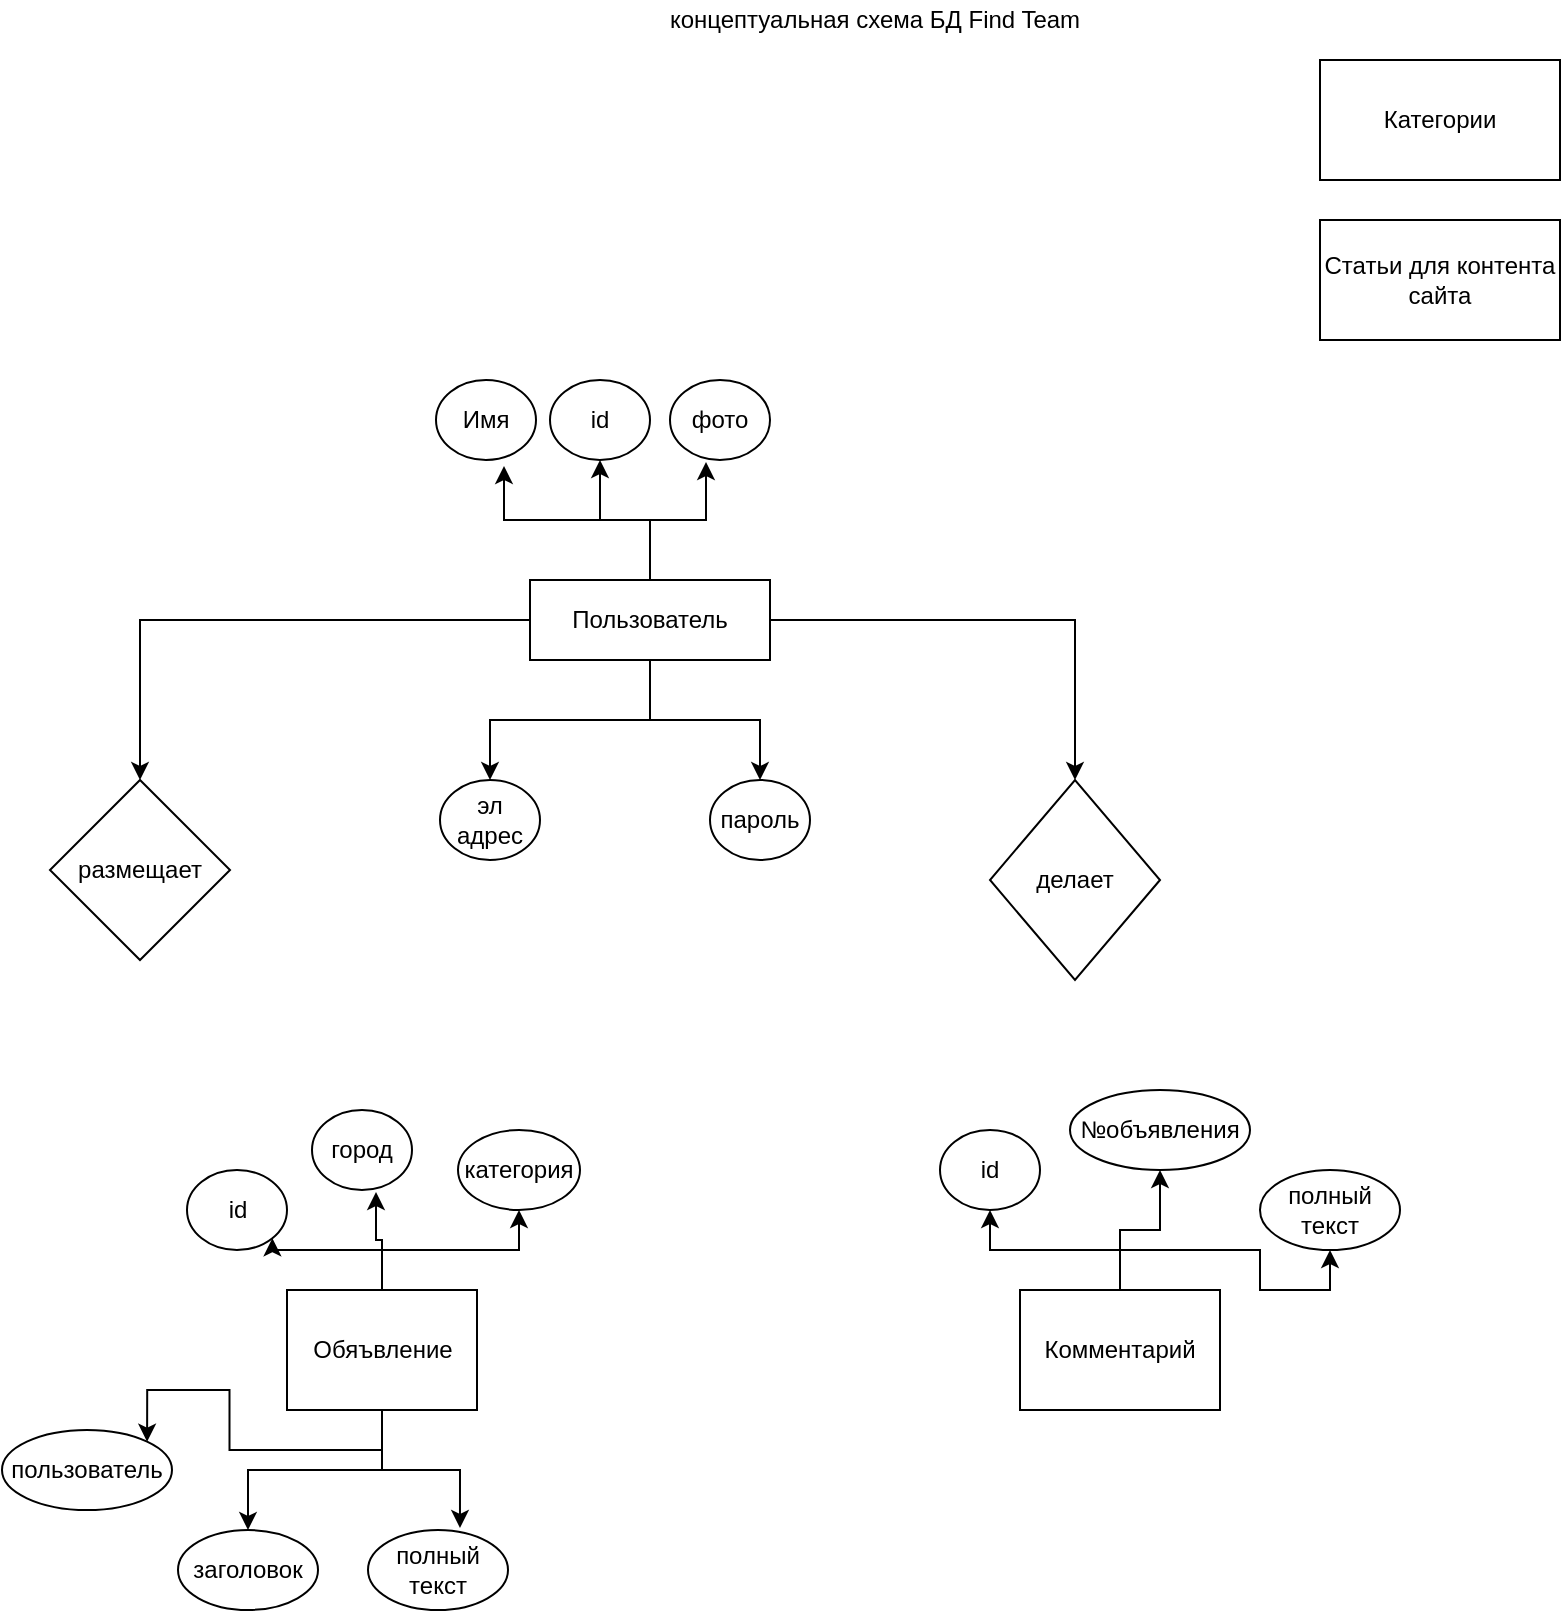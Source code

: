 <mxfile pages="1" version="11.2.8" type="device"><diagram id="JdgJN_lTJGH6rSl_Jxd0" name="Page-1"><mxGraphModel dx="1422" dy="727" grid="1" gridSize="10" guides="1" tooltips="1" connect="1" arrows="1" fold="1" page="1" pageScale="1" pageWidth="827" pageHeight="1169" math="0" shadow="0"><root><mxCell id="0"/><mxCell id="1" parent="0"/><mxCell id="S9-ubFRvFUbTlJ07Oeli-24" style="edgeStyle=orthogonalEdgeStyle;rounded=0;orthogonalLoop=1;jettySize=auto;html=1;exitX=0.5;exitY=0;exitDx=0;exitDy=0;entryX=1;entryY=1;entryDx=0;entryDy=0;" edge="1" parent="1" source="qUDUr7bTB_Ju4ciNQXxA-1" target="S9-ubFRvFUbTlJ07Oeli-6"><mxGeometry relative="1" as="geometry"/></mxCell><mxCell id="S9-ubFRvFUbTlJ07Oeli-25" style="edgeStyle=orthogonalEdgeStyle;rounded=0;orthogonalLoop=1;jettySize=auto;html=1;exitX=0.5;exitY=0;exitDx=0;exitDy=0;entryX=0.64;entryY=1.025;entryDx=0;entryDy=0;entryPerimeter=0;" edge="1" parent="1" source="qUDUr7bTB_Ju4ciNQXxA-1" target="S9-ubFRvFUbTlJ07Oeli-18"><mxGeometry relative="1" as="geometry"/></mxCell><mxCell id="S9-ubFRvFUbTlJ07Oeli-26" style="edgeStyle=orthogonalEdgeStyle;rounded=0;orthogonalLoop=1;jettySize=auto;html=1;exitX=0.5;exitY=1;exitDx=0;exitDy=0;entryX=1;entryY=0;entryDx=0;entryDy=0;" edge="1" parent="1" source="qUDUr7bTB_Ju4ciNQXxA-1" target="S9-ubFRvFUbTlJ07Oeli-19"><mxGeometry relative="1" as="geometry"/></mxCell><mxCell id="S9-ubFRvFUbTlJ07Oeli-27" style="edgeStyle=orthogonalEdgeStyle;rounded=0;orthogonalLoop=1;jettySize=auto;html=1;exitX=0.5;exitY=1;exitDx=0;exitDy=0;" edge="1" parent="1" source="qUDUr7bTB_Ju4ciNQXxA-1" target="S9-ubFRvFUbTlJ07Oeli-20"><mxGeometry relative="1" as="geometry"/></mxCell><mxCell id="S9-ubFRvFUbTlJ07Oeli-28" style="edgeStyle=orthogonalEdgeStyle;rounded=0;orthogonalLoop=1;jettySize=auto;html=1;exitX=0.5;exitY=1;exitDx=0;exitDy=0;entryX=0.657;entryY=-0.025;entryDx=0;entryDy=0;entryPerimeter=0;" edge="1" parent="1" source="qUDUr7bTB_Ju4ciNQXxA-1" target="S9-ubFRvFUbTlJ07Oeli-23"><mxGeometry relative="1" as="geometry"/></mxCell><mxCell id="S9-ubFRvFUbTlJ07Oeli-31" style="edgeStyle=orthogonalEdgeStyle;rounded=0;orthogonalLoop=1;jettySize=auto;html=1;exitX=0.5;exitY=0;exitDx=0;exitDy=0;entryX=0.5;entryY=1;entryDx=0;entryDy=0;" edge="1" parent="1" source="qUDUr7bTB_Ju4ciNQXxA-1" target="S9-ubFRvFUbTlJ07Oeli-30"><mxGeometry relative="1" as="geometry"/></mxCell><mxCell id="qUDUr7bTB_Ju4ciNQXxA-1" value="Обяъвление" style="rounded=0;whiteSpace=wrap;html=1;" parent="1" vertex="1"><mxGeometry x="163.5" y="655" width="95" height="60" as="geometry"/></mxCell><mxCell id="qUDUr7bTB_Ju4ciNQXxA-21" style="edgeStyle=orthogonalEdgeStyle;rounded=0;orthogonalLoop=1;jettySize=auto;html=1;exitX=0;exitY=0.5;exitDx=0;exitDy=0;entryX=0;entryY=0.5;entryDx=0;entryDy=0;" parent="1" source="qUDUr7bTB_Ju4ciNQXxA-2" target="qUDUr7bTB_Ju4ciNQXxA-3" edge="1"><mxGeometry relative="1" as="geometry"/></mxCell><mxCell id="qUDUr7bTB_Ju4ciNQXxA-22" style="edgeStyle=orthogonalEdgeStyle;rounded=0;orthogonalLoop=1;jettySize=auto;html=1;exitX=1;exitY=0.5;exitDx=0;exitDy=0;entryX=0;entryY=0.5;entryDx=0;entryDy=0;" parent="1" source="qUDUr7bTB_Ju4ciNQXxA-2" target="qUDUr7bTB_Ju4ciNQXxA-8" edge="1"><mxGeometry relative="1" as="geometry"/></mxCell><mxCell id="S9-ubFRvFUbTlJ07Oeli-10" style="edgeStyle=orthogonalEdgeStyle;rounded=0;orthogonalLoop=1;jettySize=auto;html=1;exitX=0.5;exitY=0;exitDx=0;exitDy=0;entryX=0.68;entryY=1.075;entryDx=0;entryDy=0;entryPerimeter=0;" edge="1" parent="1" source="qUDUr7bTB_Ju4ciNQXxA-2" target="S9-ubFRvFUbTlJ07Oeli-1"><mxGeometry relative="1" as="geometry"/></mxCell><mxCell id="S9-ubFRvFUbTlJ07Oeli-11" style="edgeStyle=orthogonalEdgeStyle;rounded=0;orthogonalLoop=1;jettySize=auto;html=1;exitX=0.5;exitY=0;exitDx=0;exitDy=0;entryX=0.5;entryY=1;entryDx=0;entryDy=0;" edge="1" parent="1" source="qUDUr7bTB_Ju4ciNQXxA-2" target="S9-ubFRvFUbTlJ07Oeli-2"><mxGeometry relative="1" as="geometry"/></mxCell><mxCell id="S9-ubFRvFUbTlJ07Oeli-12" style="edgeStyle=orthogonalEdgeStyle;rounded=0;orthogonalLoop=1;jettySize=auto;html=1;exitX=0.5;exitY=0;exitDx=0;exitDy=0;entryX=0.36;entryY=1.025;entryDx=0;entryDy=0;entryPerimeter=0;" edge="1" parent="1" source="qUDUr7bTB_Ju4ciNQXxA-2" target="S9-ubFRvFUbTlJ07Oeli-3"><mxGeometry relative="1" as="geometry"/></mxCell><mxCell id="S9-ubFRvFUbTlJ07Oeli-14" style="edgeStyle=orthogonalEdgeStyle;rounded=0;orthogonalLoop=1;jettySize=auto;html=1;exitX=0.5;exitY=1;exitDx=0;exitDy=0;entryX=0.5;entryY=0;entryDx=0;entryDy=0;" edge="1" parent="1" source="qUDUr7bTB_Ju4ciNQXxA-2" target="S9-ubFRvFUbTlJ07Oeli-7"><mxGeometry relative="1" as="geometry"/></mxCell><mxCell id="S9-ubFRvFUbTlJ07Oeli-21" style="edgeStyle=orthogonalEdgeStyle;rounded=0;orthogonalLoop=1;jettySize=auto;html=1;exitX=0.5;exitY=1;exitDx=0;exitDy=0;entryX=0.5;entryY=0;entryDx=0;entryDy=0;" edge="1" parent="1" source="qUDUr7bTB_Ju4ciNQXxA-2" target="S9-ubFRvFUbTlJ07Oeli-17"><mxGeometry relative="1" as="geometry"/></mxCell><mxCell id="qUDUr7bTB_Ju4ciNQXxA-2" value="Пользователь" style="rounded=0;whiteSpace=wrap;html=1;" parent="1" vertex="1"><mxGeometry x="285" y="300" width="120" height="40" as="geometry"/></mxCell><mxCell id="qUDUr7bTB_Ju4ciNQXxA-3" value="размещает" style="rhombus;whiteSpace=wrap;html=1;direction=south;" parent="1" vertex="1"><mxGeometry x="45" y="400" width="90" height="90" as="geometry"/></mxCell><mxCell id="S9-ubFRvFUbTlJ07Oeli-34" style="edgeStyle=orthogonalEdgeStyle;rounded=0;orthogonalLoop=1;jettySize=auto;html=1;exitX=0.5;exitY=0;exitDx=0;exitDy=0;entryX=0.5;entryY=1;entryDx=0;entryDy=0;" edge="1" parent="1" source="qUDUr7bTB_Ju4ciNQXxA-5" target="S9-ubFRvFUbTlJ07Oeli-29"><mxGeometry relative="1" as="geometry"/></mxCell><mxCell id="S9-ubFRvFUbTlJ07Oeli-35" style="edgeStyle=orthogonalEdgeStyle;rounded=0;orthogonalLoop=1;jettySize=auto;html=1;exitX=0.5;exitY=0;exitDx=0;exitDy=0;entryX=0.5;entryY=1;entryDx=0;entryDy=0;" edge="1" parent="1" source="qUDUr7bTB_Ju4ciNQXxA-5" target="S9-ubFRvFUbTlJ07Oeli-32"><mxGeometry relative="1" as="geometry"/></mxCell><mxCell id="S9-ubFRvFUbTlJ07Oeli-36" style="edgeStyle=orthogonalEdgeStyle;rounded=0;orthogonalLoop=1;jettySize=auto;html=1;exitX=0.5;exitY=0;exitDx=0;exitDy=0;entryX=0.5;entryY=1;entryDx=0;entryDy=0;" edge="1" parent="1" source="qUDUr7bTB_Ju4ciNQXxA-5" target="S9-ubFRvFUbTlJ07Oeli-33"><mxGeometry relative="1" as="geometry"/></mxCell><mxCell id="qUDUr7bTB_Ju4ciNQXxA-5" value="Комментарий" style="rounded=0;whiteSpace=wrap;html=1;" parent="1" vertex="1"><mxGeometry x="530" y="655" width="100" height="60" as="geometry"/></mxCell><mxCell id="qUDUr7bTB_Ju4ciNQXxA-6" value="Категории" style="rounded=0;whiteSpace=wrap;html=1;" parent="1" vertex="1"><mxGeometry x="680" y="40" width="120" height="60" as="geometry"/></mxCell><mxCell id="qUDUr7bTB_Ju4ciNQXxA-7" value="Статьи для контента сайта" style="rounded=0;whiteSpace=wrap;html=1;" parent="1" vertex="1"><mxGeometry x="680" y="120" width="120" height="60" as="geometry"/></mxCell><mxCell id="qUDUr7bTB_Ju4ciNQXxA-8" value="делает" style="rhombus;whiteSpace=wrap;html=1;direction=south;" parent="1" vertex="1"><mxGeometry x="515" y="400" width="85" height="100" as="geometry"/></mxCell><mxCell id="qUDUr7bTB_Ju4ciNQXxA-25" value="концептуальная схема БД Find Team" style="text;html=1;strokeColor=none;fillColor=none;align=center;verticalAlign=middle;whiteSpace=wrap;rounded=0;" parent="1" vertex="1"><mxGeometry x="315" y="10" width="285" height="20" as="geometry"/></mxCell><mxCell id="S9-ubFRvFUbTlJ07Oeli-1" value="Имя" style="ellipse;whiteSpace=wrap;html=1;" vertex="1" parent="1"><mxGeometry x="238" y="200" width="50" height="40" as="geometry"/></mxCell><mxCell id="S9-ubFRvFUbTlJ07Oeli-2" value="id" style="ellipse;whiteSpace=wrap;html=1;" vertex="1" parent="1"><mxGeometry x="295" y="200" width="50" height="40" as="geometry"/></mxCell><mxCell id="S9-ubFRvFUbTlJ07Oeli-3" value="фото" style="ellipse;whiteSpace=wrap;html=1;" vertex="1" parent="1"><mxGeometry x="355" y="200" width="50" height="40" as="geometry"/></mxCell><mxCell id="S9-ubFRvFUbTlJ07Oeli-6" value="id" style="ellipse;whiteSpace=wrap;html=1;" vertex="1" parent="1"><mxGeometry x="113.5" y="595" width="50" height="40" as="geometry"/></mxCell><mxCell id="S9-ubFRvFUbTlJ07Oeli-7" value="пароль" style="ellipse;whiteSpace=wrap;html=1;" vertex="1" parent="1"><mxGeometry x="375" y="400" width="50" height="40" as="geometry"/></mxCell><mxCell id="S9-ubFRvFUbTlJ07Oeli-17" value="эл адрес" style="ellipse;whiteSpace=wrap;html=1;" vertex="1" parent="1"><mxGeometry x="240" y="400" width="50" height="40" as="geometry"/></mxCell><mxCell id="S9-ubFRvFUbTlJ07Oeli-18" value="город" style="ellipse;whiteSpace=wrap;html=1;" vertex="1" parent="1"><mxGeometry x="176" y="565" width="50" height="40" as="geometry"/></mxCell><mxCell id="S9-ubFRvFUbTlJ07Oeli-19" value="&lt;div&gt;пользователь&lt;/div&gt;" style="ellipse;whiteSpace=wrap;html=1;" vertex="1" parent="1"><mxGeometry x="21" y="725" width="85" height="40" as="geometry"/></mxCell><mxCell id="S9-ubFRvFUbTlJ07Oeli-20" value="заголовок" style="ellipse;whiteSpace=wrap;html=1;" vertex="1" parent="1"><mxGeometry x="109" y="775" width="70" height="40" as="geometry"/></mxCell><mxCell id="S9-ubFRvFUbTlJ07Oeli-23" value="полный текст" style="ellipse;whiteSpace=wrap;html=1;" vertex="1" parent="1"><mxGeometry x="204" y="775" width="70" height="40" as="geometry"/></mxCell><mxCell id="S9-ubFRvFUbTlJ07Oeli-29" value="id" style="ellipse;whiteSpace=wrap;html=1;" vertex="1" parent="1"><mxGeometry x="490" y="575" width="50" height="40" as="geometry"/></mxCell><mxCell id="S9-ubFRvFUbTlJ07Oeli-30" value="категория" style="ellipse;whiteSpace=wrap;html=1;" vertex="1" parent="1"><mxGeometry x="249" y="575" width="61" height="40" as="geometry"/></mxCell><mxCell id="S9-ubFRvFUbTlJ07Oeli-32" value="№объявления" style="ellipse;whiteSpace=wrap;html=1;" vertex="1" parent="1"><mxGeometry x="555" y="555" width="90" height="40" as="geometry"/></mxCell><mxCell id="S9-ubFRvFUbTlJ07Oeli-33" value="полный текст" style="ellipse;whiteSpace=wrap;html=1;" vertex="1" parent="1"><mxGeometry x="650" y="595" width="70" height="40" as="geometry"/></mxCell></root></mxGraphModel></diagram></mxfile>